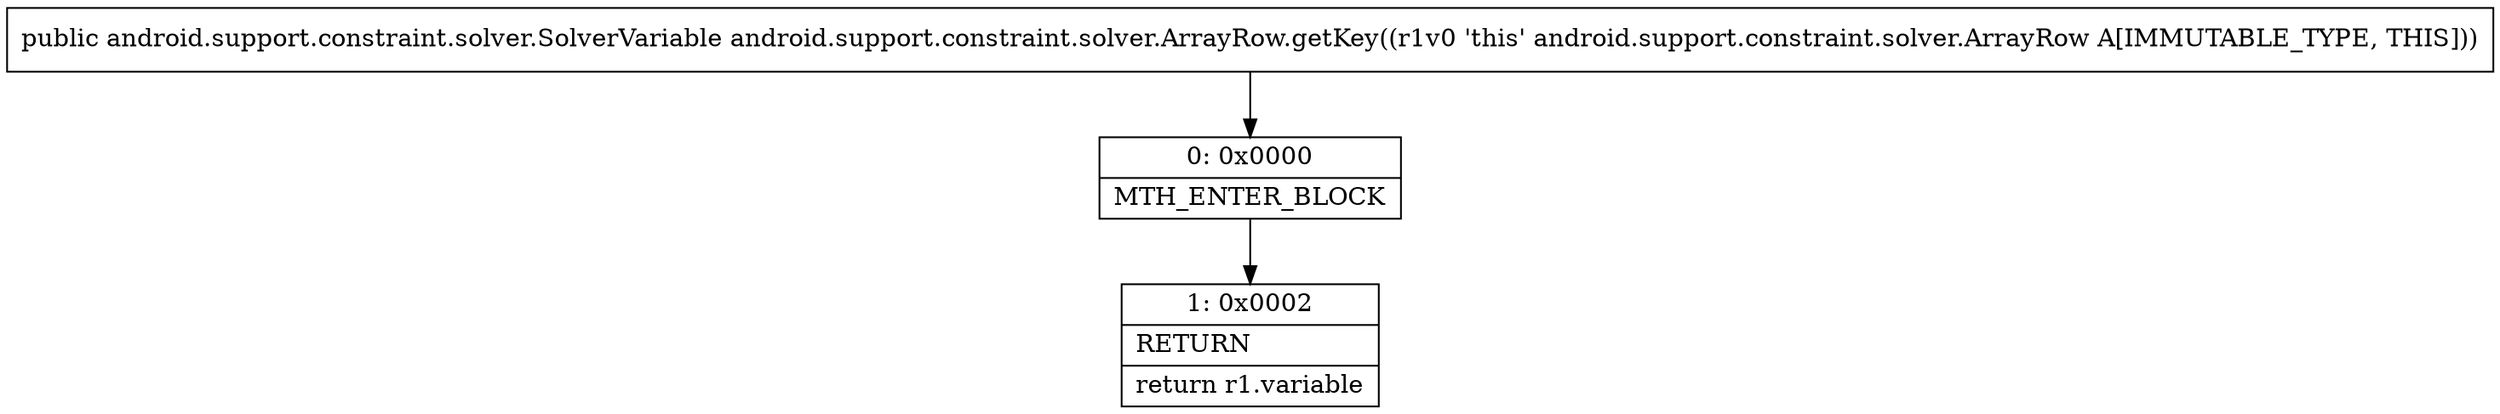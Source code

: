 digraph "CFG forandroid.support.constraint.solver.ArrayRow.getKey()Landroid\/support\/constraint\/solver\/SolverVariable;" {
Node_0 [shape=record,label="{0\:\ 0x0000|MTH_ENTER_BLOCK\l}"];
Node_1 [shape=record,label="{1\:\ 0x0002|RETURN\l|return r1.variable\l}"];
MethodNode[shape=record,label="{public android.support.constraint.solver.SolverVariable android.support.constraint.solver.ArrayRow.getKey((r1v0 'this' android.support.constraint.solver.ArrayRow A[IMMUTABLE_TYPE, THIS])) }"];
MethodNode -> Node_0;
Node_0 -> Node_1;
}

